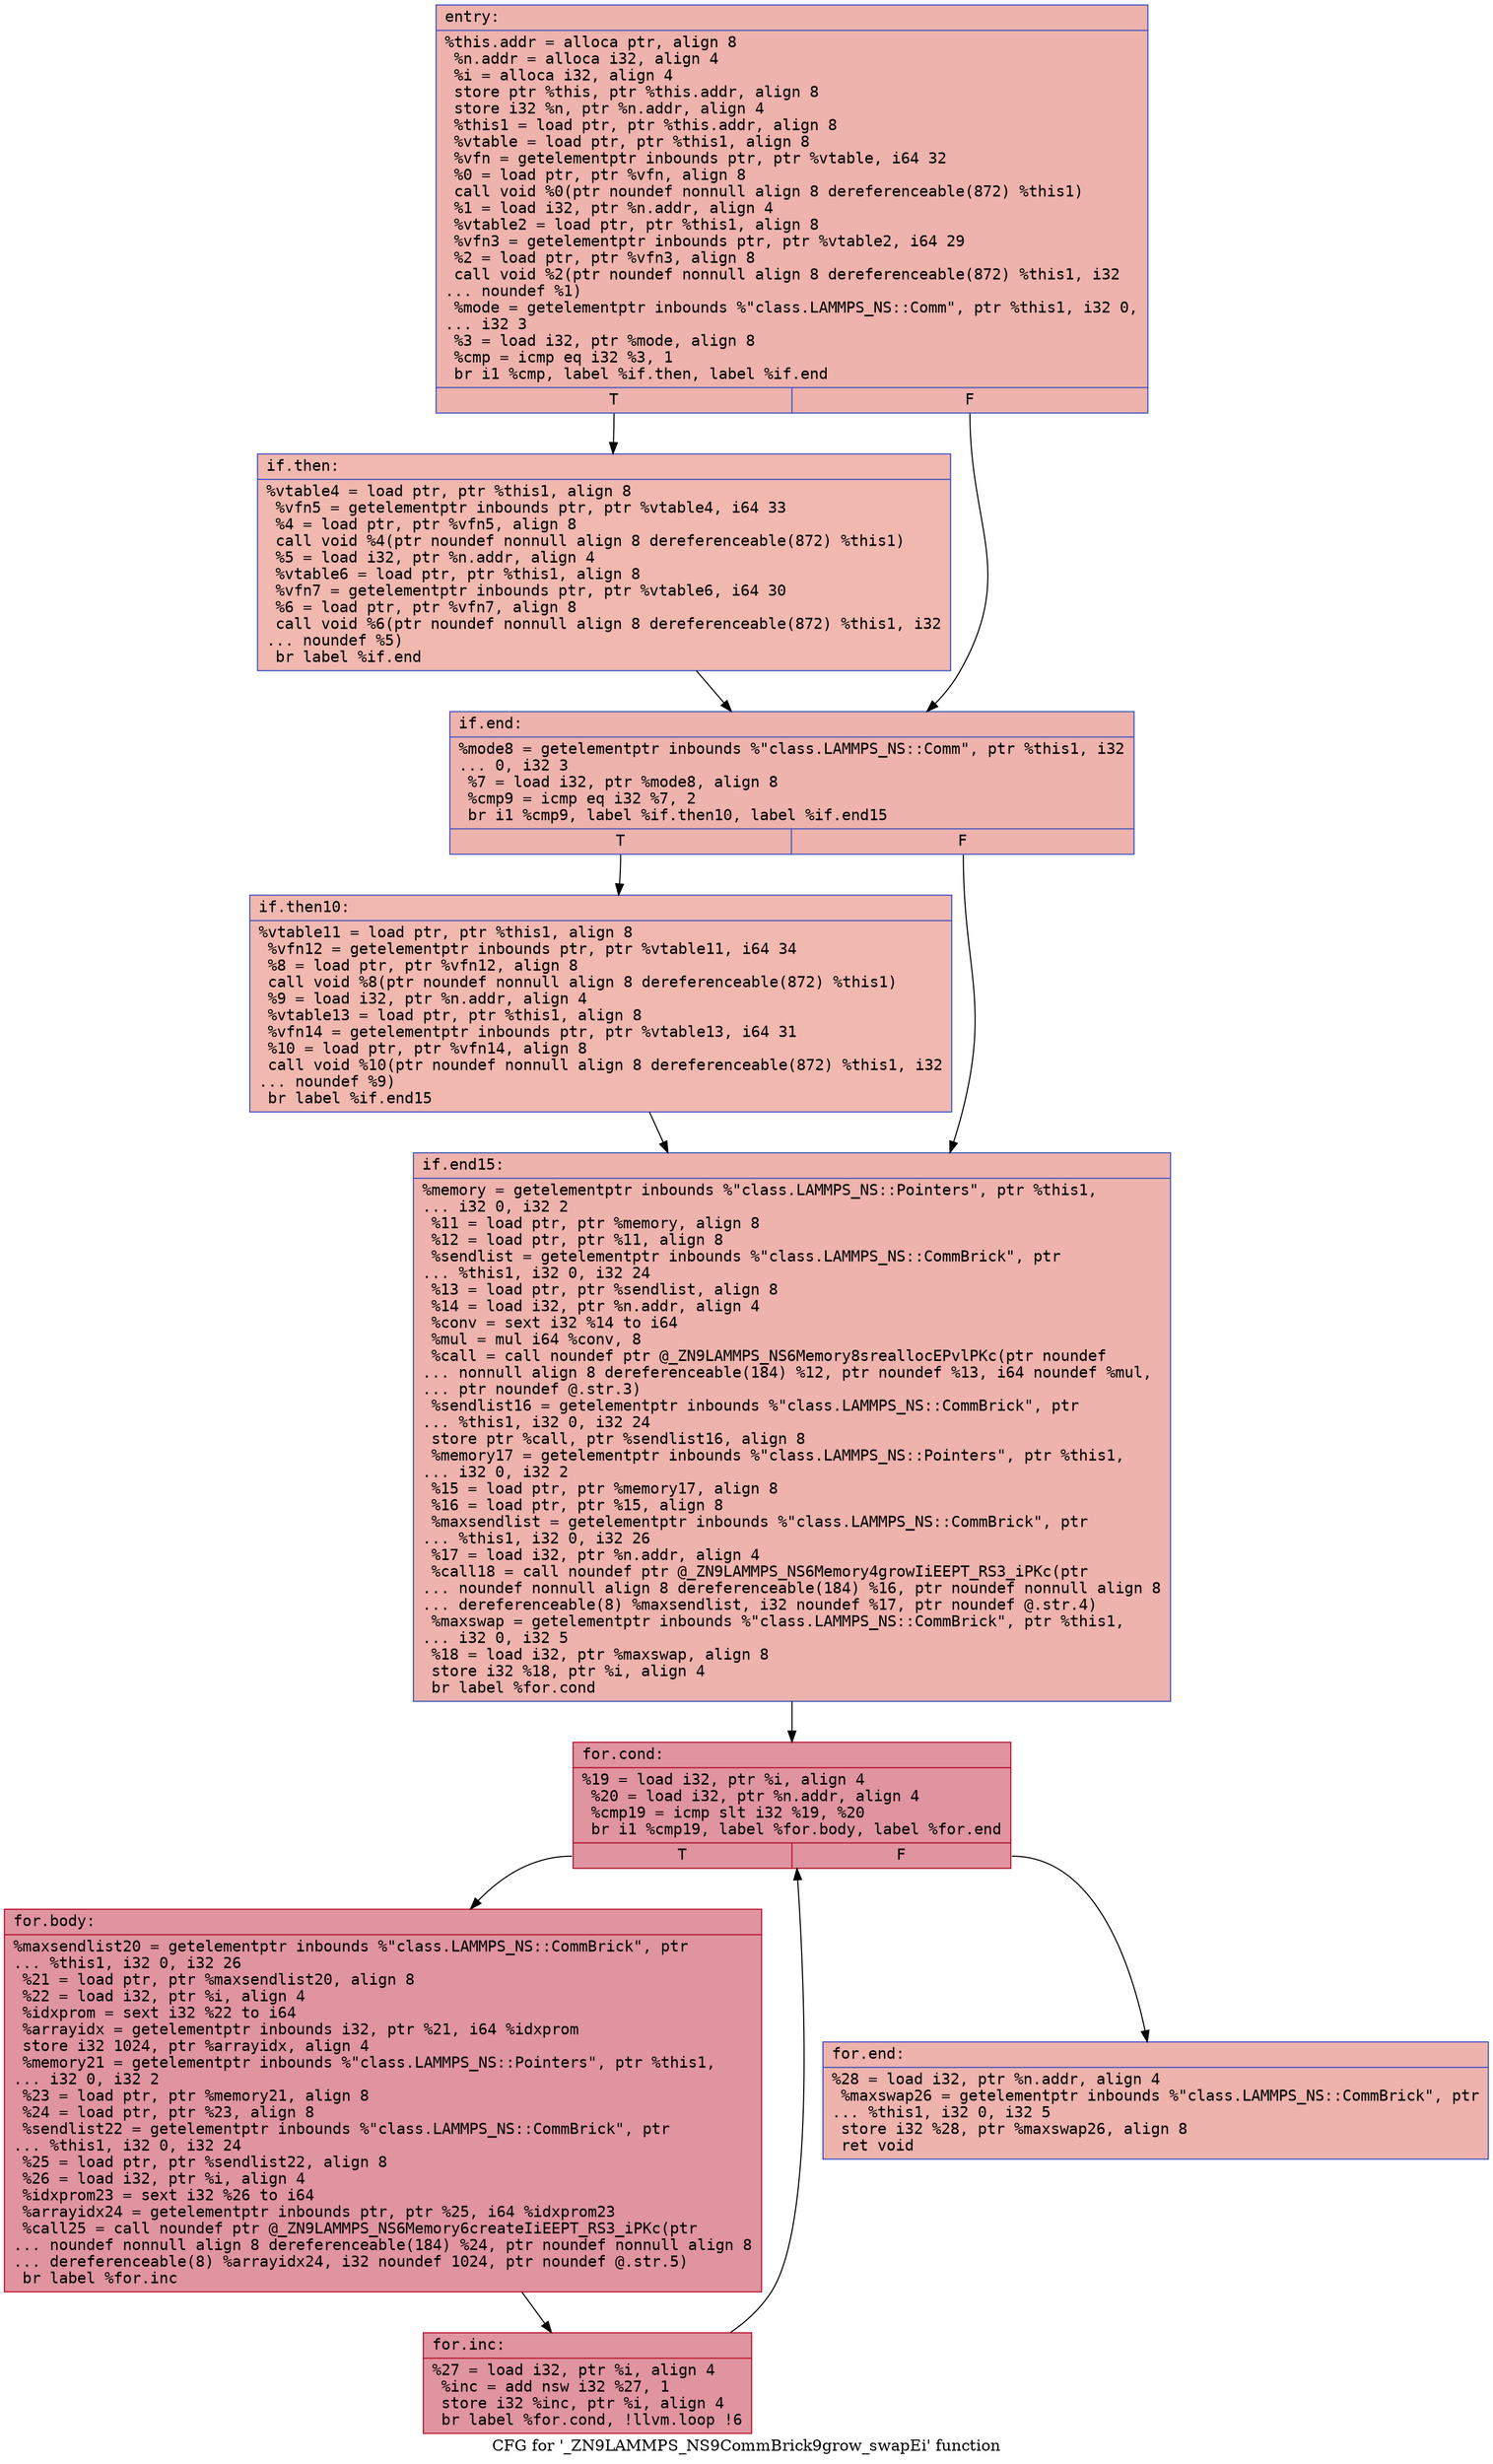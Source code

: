 digraph "CFG for '_ZN9LAMMPS_NS9CommBrick9grow_swapEi' function" {
	label="CFG for '_ZN9LAMMPS_NS9CommBrick9grow_swapEi' function";

	Node0x561fb30beba0 [shape=record,color="#3d50c3ff", style=filled, fillcolor="#d6524470" fontname="Courier",label="{entry:\l|  %this.addr = alloca ptr, align 8\l  %n.addr = alloca i32, align 4\l  %i = alloca i32, align 4\l  store ptr %this, ptr %this.addr, align 8\l  store i32 %n, ptr %n.addr, align 4\l  %this1 = load ptr, ptr %this.addr, align 8\l  %vtable = load ptr, ptr %this1, align 8\l  %vfn = getelementptr inbounds ptr, ptr %vtable, i64 32\l  %0 = load ptr, ptr %vfn, align 8\l  call void %0(ptr noundef nonnull align 8 dereferenceable(872) %this1)\l  %1 = load i32, ptr %n.addr, align 4\l  %vtable2 = load ptr, ptr %this1, align 8\l  %vfn3 = getelementptr inbounds ptr, ptr %vtable2, i64 29\l  %2 = load ptr, ptr %vfn3, align 8\l  call void %2(ptr noundef nonnull align 8 dereferenceable(872) %this1, i32\l... noundef %1)\l  %mode = getelementptr inbounds %\"class.LAMMPS_NS::Comm\", ptr %this1, i32 0,\l... i32 3\l  %3 = load i32, ptr %mode, align 8\l  %cmp = icmp eq i32 %3, 1\l  br i1 %cmp, label %if.then, label %if.end\l|{<s0>T|<s1>F}}"];
	Node0x561fb30beba0:s0 -> Node0x561fb30bea80[tooltip="entry -> if.then\nProbability 50.00%" ];
	Node0x561fb30beba0:s1 -> Node0x561fb30beaf0[tooltip="entry -> if.end\nProbability 50.00%" ];
	Node0x561fb30bea80 [shape=record,color="#3d50c3ff", style=filled, fillcolor="#dc5d4a70" fontname="Courier",label="{if.then:\l|  %vtable4 = load ptr, ptr %this1, align 8\l  %vfn5 = getelementptr inbounds ptr, ptr %vtable4, i64 33\l  %4 = load ptr, ptr %vfn5, align 8\l  call void %4(ptr noundef nonnull align 8 dereferenceable(872) %this1)\l  %5 = load i32, ptr %n.addr, align 4\l  %vtable6 = load ptr, ptr %this1, align 8\l  %vfn7 = getelementptr inbounds ptr, ptr %vtable6, i64 30\l  %6 = load ptr, ptr %vfn7, align 8\l  call void %6(ptr noundef nonnull align 8 dereferenceable(872) %this1, i32\l... noundef %5)\l  br label %if.end\l}"];
	Node0x561fb30bea80 -> Node0x561fb30beaf0[tooltip="if.then -> if.end\nProbability 100.00%" ];
	Node0x561fb30beaf0 [shape=record,color="#3d50c3ff", style=filled, fillcolor="#d6524470" fontname="Courier",label="{if.end:\l|  %mode8 = getelementptr inbounds %\"class.LAMMPS_NS::Comm\", ptr %this1, i32\l... 0, i32 3\l  %7 = load i32, ptr %mode8, align 8\l  %cmp9 = icmp eq i32 %7, 2\l  br i1 %cmp9, label %if.then10, label %if.end15\l|{<s0>T|<s1>F}}"];
	Node0x561fb30beaf0:s0 -> Node0x561fb30c0250[tooltip="if.end -> if.then10\nProbability 50.00%" ];
	Node0x561fb30beaf0:s1 -> Node0x561fb30c02d0[tooltip="if.end -> if.end15\nProbability 50.00%" ];
	Node0x561fb30c0250 [shape=record,color="#3d50c3ff", style=filled, fillcolor="#dc5d4a70" fontname="Courier",label="{if.then10:\l|  %vtable11 = load ptr, ptr %this1, align 8\l  %vfn12 = getelementptr inbounds ptr, ptr %vtable11, i64 34\l  %8 = load ptr, ptr %vfn12, align 8\l  call void %8(ptr noundef nonnull align 8 dereferenceable(872) %this1)\l  %9 = load i32, ptr %n.addr, align 4\l  %vtable13 = load ptr, ptr %this1, align 8\l  %vfn14 = getelementptr inbounds ptr, ptr %vtable13, i64 31\l  %10 = load ptr, ptr %vfn14, align 8\l  call void %10(ptr noundef nonnull align 8 dereferenceable(872) %this1, i32\l... noundef %9)\l  br label %if.end15\l}"];
	Node0x561fb30c0250 -> Node0x561fb30c02d0[tooltip="if.then10 -> if.end15\nProbability 100.00%" ];
	Node0x561fb30c02d0 [shape=record,color="#3d50c3ff", style=filled, fillcolor="#d6524470" fontname="Courier",label="{if.end15:\l|  %memory = getelementptr inbounds %\"class.LAMMPS_NS::Pointers\", ptr %this1,\l... i32 0, i32 2\l  %11 = load ptr, ptr %memory, align 8\l  %12 = load ptr, ptr %11, align 8\l  %sendlist = getelementptr inbounds %\"class.LAMMPS_NS::CommBrick\", ptr\l... %this1, i32 0, i32 24\l  %13 = load ptr, ptr %sendlist, align 8\l  %14 = load i32, ptr %n.addr, align 4\l  %conv = sext i32 %14 to i64\l  %mul = mul i64 %conv, 8\l  %call = call noundef ptr @_ZN9LAMMPS_NS6Memory8sreallocEPvlPKc(ptr noundef\l... nonnull align 8 dereferenceable(184) %12, ptr noundef %13, i64 noundef %mul,\l... ptr noundef @.str.3)\l  %sendlist16 = getelementptr inbounds %\"class.LAMMPS_NS::CommBrick\", ptr\l... %this1, i32 0, i32 24\l  store ptr %call, ptr %sendlist16, align 8\l  %memory17 = getelementptr inbounds %\"class.LAMMPS_NS::Pointers\", ptr %this1,\l... i32 0, i32 2\l  %15 = load ptr, ptr %memory17, align 8\l  %16 = load ptr, ptr %15, align 8\l  %maxsendlist = getelementptr inbounds %\"class.LAMMPS_NS::CommBrick\", ptr\l... %this1, i32 0, i32 26\l  %17 = load i32, ptr %n.addr, align 4\l  %call18 = call noundef ptr @_ZN9LAMMPS_NS6Memory4growIiEEPT_RS3_iPKc(ptr\l... noundef nonnull align 8 dereferenceable(184) %16, ptr noundef nonnull align 8\l... dereferenceable(8) %maxsendlist, i32 noundef %17, ptr noundef @.str.4)\l  %maxswap = getelementptr inbounds %\"class.LAMMPS_NS::CommBrick\", ptr %this1,\l... i32 0, i32 5\l  %18 = load i32, ptr %maxswap, align 8\l  store i32 %18, ptr %i, align 4\l  br label %for.cond\l}"];
	Node0x561fb30c02d0 -> Node0x561fb30c1b70[tooltip="if.end15 -> for.cond\nProbability 100.00%" ];
	Node0x561fb30c1b70 [shape=record,color="#b70d28ff", style=filled, fillcolor="#b70d2870" fontname="Courier",label="{for.cond:\l|  %19 = load i32, ptr %i, align 4\l  %20 = load i32, ptr %n.addr, align 4\l  %cmp19 = icmp slt i32 %19, %20\l  br i1 %cmp19, label %for.body, label %for.end\l|{<s0>T|<s1>F}}"];
	Node0x561fb30c1b70:s0 -> Node0x561fb30c1de0[tooltip="for.cond -> for.body\nProbability 96.88%" ];
	Node0x561fb30c1b70:s1 -> Node0x561fb30c1e60[tooltip="for.cond -> for.end\nProbability 3.12%" ];
	Node0x561fb30c1de0 [shape=record,color="#b70d28ff", style=filled, fillcolor="#b70d2870" fontname="Courier",label="{for.body:\l|  %maxsendlist20 = getelementptr inbounds %\"class.LAMMPS_NS::CommBrick\", ptr\l... %this1, i32 0, i32 26\l  %21 = load ptr, ptr %maxsendlist20, align 8\l  %22 = load i32, ptr %i, align 4\l  %idxprom = sext i32 %22 to i64\l  %arrayidx = getelementptr inbounds i32, ptr %21, i64 %idxprom\l  store i32 1024, ptr %arrayidx, align 4\l  %memory21 = getelementptr inbounds %\"class.LAMMPS_NS::Pointers\", ptr %this1,\l... i32 0, i32 2\l  %23 = load ptr, ptr %memory21, align 8\l  %24 = load ptr, ptr %23, align 8\l  %sendlist22 = getelementptr inbounds %\"class.LAMMPS_NS::CommBrick\", ptr\l... %this1, i32 0, i32 24\l  %25 = load ptr, ptr %sendlist22, align 8\l  %26 = load i32, ptr %i, align 4\l  %idxprom23 = sext i32 %26 to i64\l  %arrayidx24 = getelementptr inbounds ptr, ptr %25, i64 %idxprom23\l  %call25 = call noundef ptr @_ZN9LAMMPS_NS6Memory6createIiEEPT_RS3_iPKc(ptr\l... noundef nonnull align 8 dereferenceable(184) %24, ptr noundef nonnull align 8\l... dereferenceable(8) %arrayidx24, i32 noundef 1024, ptr noundef @.str.5)\l  br label %for.inc\l}"];
	Node0x561fb30c1de0 -> Node0x561fb30c0570[tooltip="for.body -> for.inc\nProbability 100.00%" ];
	Node0x561fb30c0570 [shape=record,color="#b70d28ff", style=filled, fillcolor="#b70d2870" fontname="Courier",label="{for.inc:\l|  %27 = load i32, ptr %i, align 4\l  %inc = add nsw i32 %27, 1\l  store i32 %inc, ptr %i, align 4\l  br label %for.cond, !llvm.loop !6\l}"];
	Node0x561fb30c0570 -> Node0x561fb30c1b70[tooltip="for.inc -> for.cond\nProbability 100.00%" ];
	Node0x561fb30c1e60 [shape=record,color="#3d50c3ff", style=filled, fillcolor="#d6524470" fontname="Courier",label="{for.end:\l|  %28 = load i32, ptr %n.addr, align 4\l  %maxswap26 = getelementptr inbounds %\"class.LAMMPS_NS::CommBrick\", ptr\l... %this1, i32 0, i32 5\l  store i32 %28, ptr %maxswap26, align 8\l  ret void\l}"];
}
